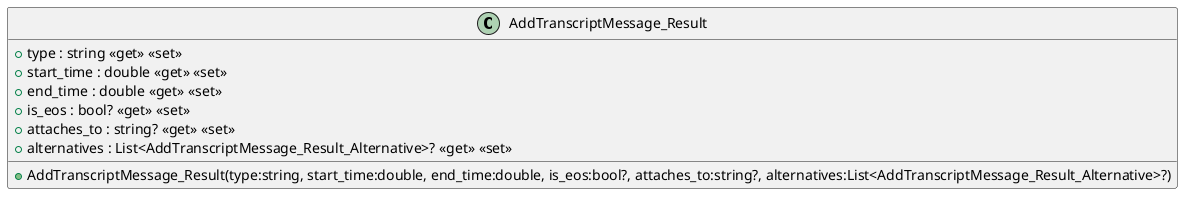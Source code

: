 @startuml
class AddTranscriptMessage_Result {
    + AddTranscriptMessage_Result(type:string, start_time:double, end_time:double, is_eos:bool?, attaches_to:string?, alternatives:List<AddTranscriptMessage_Result_Alternative>?)
    + type : string <<get>> <<set>>
    + start_time : double <<get>> <<set>>
    + end_time : double <<get>> <<set>>
    + is_eos : bool? <<get>> <<set>>
    + attaches_to : string? <<get>> <<set>>
    + alternatives : List<AddTranscriptMessage_Result_Alternative>? <<get>> <<set>>
}
@enduml
